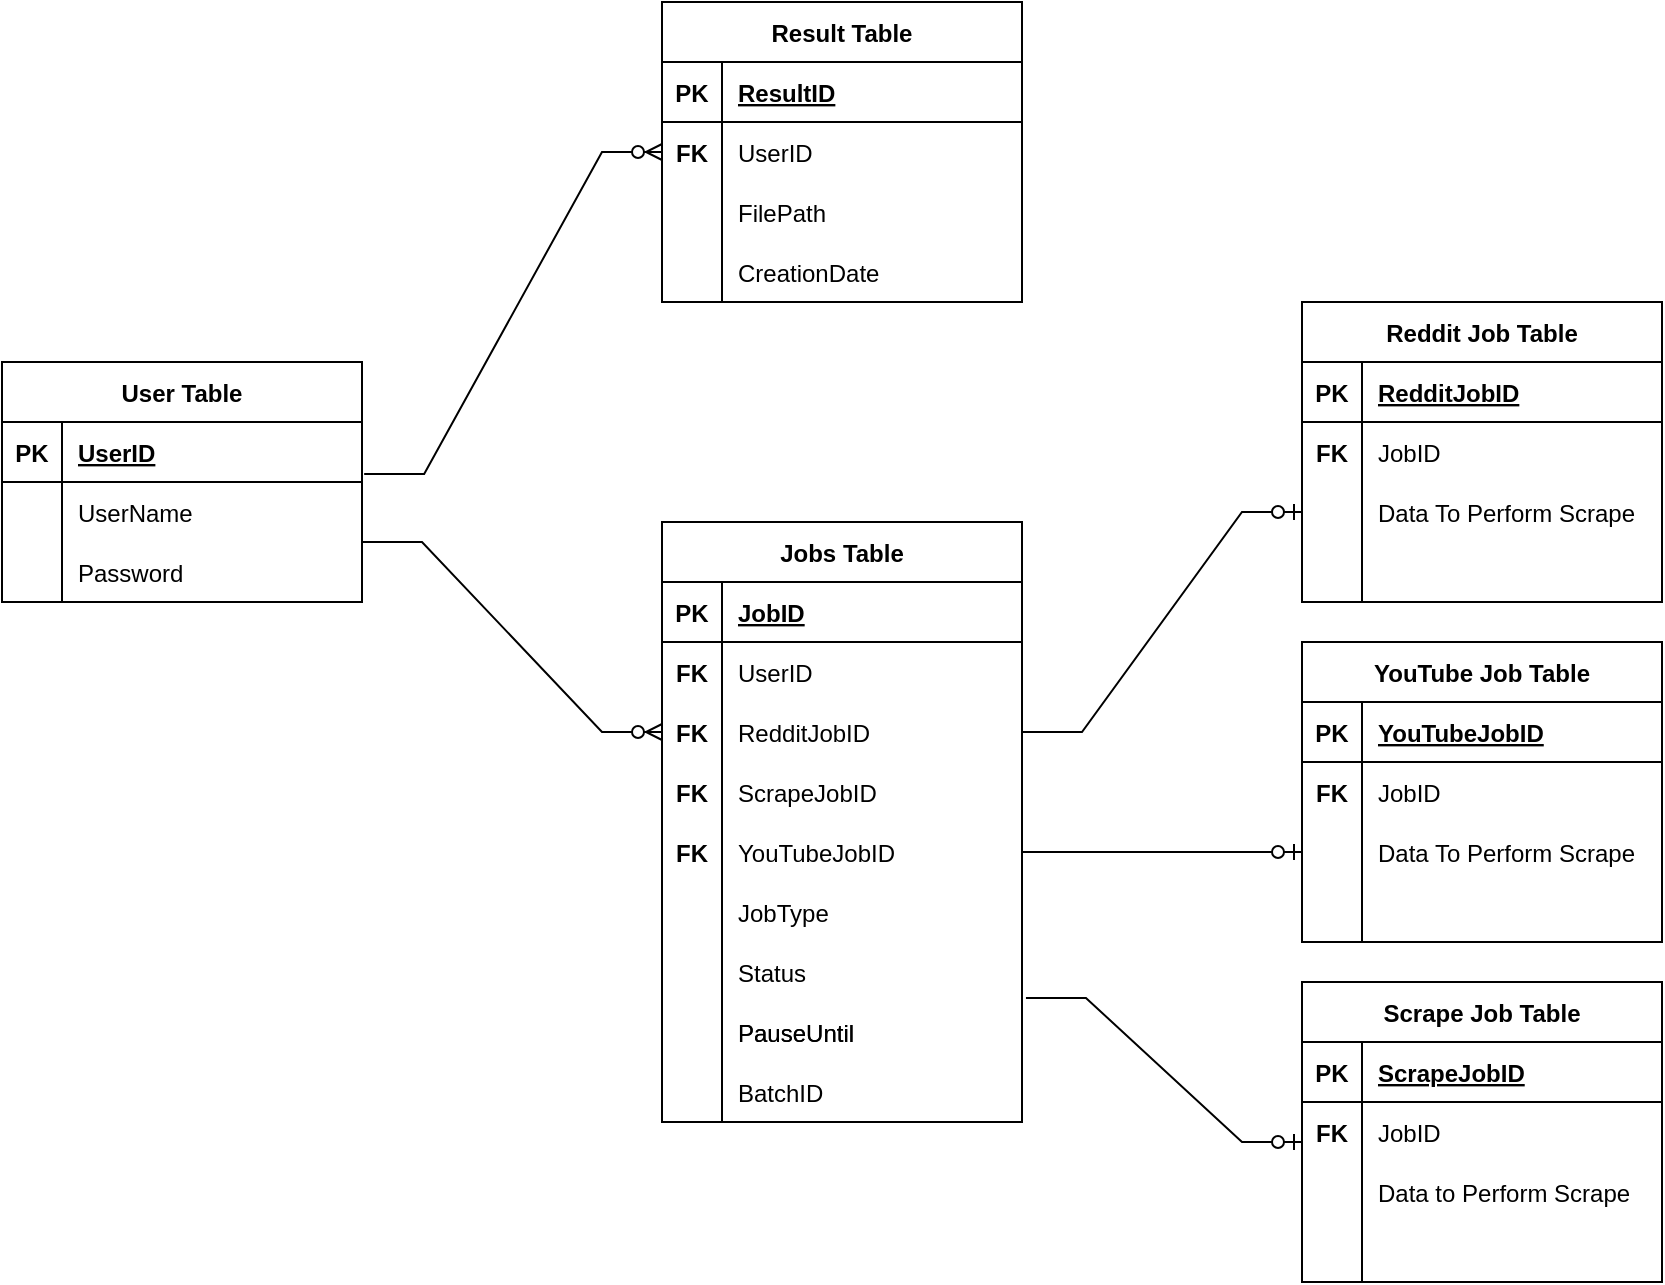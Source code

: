 <mxfile version="20.6.0" type="device"><diagram id="Qc1ZoGal16EFUPumo1kb" name="Page-1"><mxGraphModel dx="1123" dy="661" grid="1" gridSize="10" guides="1" tooltips="1" connect="1" arrows="1" fold="1" page="1" pageScale="1" pageWidth="1700" pageHeight="1100" math="0" shadow="0"><root><mxCell id="0"/><mxCell id="1" parent="0"/><mxCell id="9WS6OhimmbHtiRQy_OR9-1" value="User Table" style="shape=table;startSize=30;container=1;collapsible=1;childLayout=tableLayout;fixedRows=1;rowLines=0;fontStyle=1;align=center;resizeLast=1;" vertex="1" parent="1"><mxGeometry x="80" y="240" width="180" height="120" as="geometry"/></mxCell><mxCell id="9WS6OhimmbHtiRQy_OR9-2" value="" style="shape=tableRow;horizontal=0;startSize=0;swimlaneHead=0;swimlaneBody=0;fillColor=none;collapsible=0;dropTarget=0;points=[[0,0.5],[1,0.5]];portConstraint=eastwest;top=0;left=0;right=0;bottom=1;" vertex="1" parent="9WS6OhimmbHtiRQy_OR9-1"><mxGeometry y="30" width="180" height="30" as="geometry"/></mxCell><mxCell id="9WS6OhimmbHtiRQy_OR9-3" value="PK" style="shape=partialRectangle;connectable=0;fillColor=none;top=0;left=0;bottom=0;right=0;fontStyle=1;overflow=hidden;" vertex="1" parent="9WS6OhimmbHtiRQy_OR9-2"><mxGeometry width="30" height="30" as="geometry"><mxRectangle width="30" height="30" as="alternateBounds"/></mxGeometry></mxCell><mxCell id="9WS6OhimmbHtiRQy_OR9-4" value="UserID" style="shape=partialRectangle;connectable=0;fillColor=none;top=0;left=0;bottom=0;right=0;align=left;spacingLeft=6;fontStyle=5;overflow=hidden;" vertex="1" parent="9WS6OhimmbHtiRQy_OR9-2"><mxGeometry x="30" width="150" height="30" as="geometry"><mxRectangle width="150" height="30" as="alternateBounds"/></mxGeometry></mxCell><mxCell id="9WS6OhimmbHtiRQy_OR9-5" value="" style="shape=tableRow;horizontal=0;startSize=0;swimlaneHead=0;swimlaneBody=0;fillColor=none;collapsible=0;dropTarget=0;points=[[0,0.5],[1,0.5]];portConstraint=eastwest;top=0;left=0;right=0;bottom=0;" vertex="1" parent="9WS6OhimmbHtiRQy_OR9-1"><mxGeometry y="60" width="180" height="30" as="geometry"/></mxCell><mxCell id="9WS6OhimmbHtiRQy_OR9-6" value="" style="shape=partialRectangle;connectable=0;fillColor=none;top=0;left=0;bottom=0;right=0;editable=1;overflow=hidden;" vertex="1" parent="9WS6OhimmbHtiRQy_OR9-5"><mxGeometry width="30" height="30" as="geometry"><mxRectangle width="30" height="30" as="alternateBounds"/></mxGeometry></mxCell><mxCell id="9WS6OhimmbHtiRQy_OR9-7" value="UserName" style="shape=partialRectangle;connectable=0;fillColor=none;top=0;left=0;bottom=0;right=0;align=left;spacingLeft=6;overflow=hidden;" vertex="1" parent="9WS6OhimmbHtiRQy_OR9-5"><mxGeometry x="30" width="150" height="30" as="geometry"><mxRectangle width="150" height="30" as="alternateBounds"/></mxGeometry></mxCell><mxCell id="9WS6OhimmbHtiRQy_OR9-8" value="" style="shape=tableRow;horizontal=0;startSize=0;swimlaneHead=0;swimlaneBody=0;fillColor=none;collapsible=0;dropTarget=0;points=[[0,0.5],[1,0.5]];portConstraint=eastwest;top=0;left=0;right=0;bottom=0;" vertex="1" parent="9WS6OhimmbHtiRQy_OR9-1"><mxGeometry y="90" width="180" height="30" as="geometry"/></mxCell><mxCell id="9WS6OhimmbHtiRQy_OR9-9" value="" style="shape=partialRectangle;connectable=0;fillColor=none;top=0;left=0;bottom=0;right=0;editable=1;overflow=hidden;" vertex="1" parent="9WS6OhimmbHtiRQy_OR9-8"><mxGeometry width="30" height="30" as="geometry"><mxRectangle width="30" height="30" as="alternateBounds"/></mxGeometry></mxCell><mxCell id="9WS6OhimmbHtiRQy_OR9-10" value="Password" style="shape=partialRectangle;connectable=0;fillColor=none;top=0;left=0;bottom=0;right=0;align=left;spacingLeft=6;overflow=hidden;" vertex="1" parent="9WS6OhimmbHtiRQy_OR9-8"><mxGeometry x="30" width="150" height="30" as="geometry"><mxRectangle width="150" height="30" as="alternateBounds"/></mxGeometry></mxCell><mxCell id="9WS6OhimmbHtiRQy_OR9-14" value="Jobs Table" style="shape=table;startSize=30;container=1;collapsible=1;childLayout=tableLayout;fixedRows=1;rowLines=0;fontStyle=1;align=center;resizeLast=1;sketch=0;rounded=0;shadow=0;" vertex="1" parent="1"><mxGeometry x="410" y="320" width="180" height="300" as="geometry"/></mxCell><mxCell id="9WS6OhimmbHtiRQy_OR9-15" value="" style="shape=tableRow;horizontal=0;startSize=0;swimlaneHead=0;swimlaneBody=0;fillColor=none;collapsible=0;dropTarget=0;points=[[0,0.5],[1,0.5]];portConstraint=eastwest;top=0;left=0;right=0;bottom=1;" vertex="1" parent="9WS6OhimmbHtiRQy_OR9-14"><mxGeometry y="30" width="180" height="30" as="geometry"/></mxCell><mxCell id="9WS6OhimmbHtiRQy_OR9-16" value="PK" style="shape=partialRectangle;connectable=0;fillColor=none;top=0;left=0;bottom=0;right=0;fontStyle=1;overflow=hidden;" vertex="1" parent="9WS6OhimmbHtiRQy_OR9-15"><mxGeometry width="30" height="30" as="geometry"><mxRectangle width="30" height="30" as="alternateBounds"/></mxGeometry></mxCell><mxCell id="9WS6OhimmbHtiRQy_OR9-17" value="JobID" style="shape=partialRectangle;connectable=0;fillColor=none;top=0;left=0;bottom=0;right=0;align=left;spacingLeft=6;fontStyle=5;overflow=hidden;" vertex="1" parent="9WS6OhimmbHtiRQy_OR9-15"><mxGeometry x="30" width="150" height="30" as="geometry"><mxRectangle width="150" height="30" as="alternateBounds"/></mxGeometry></mxCell><mxCell id="9WS6OhimmbHtiRQy_OR9-18" value="" style="shape=tableRow;horizontal=0;startSize=0;swimlaneHead=0;swimlaneBody=0;fillColor=none;collapsible=0;dropTarget=0;points=[[0,0.5],[1,0.5]];portConstraint=eastwest;top=0;left=0;right=0;bottom=0;" vertex="1" parent="9WS6OhimmbHtiRQy_OR9-14"><mxGeometry y="60" width="180" height="30" as="geometry"/></mxCell><mxCell id="9WS6OhimmbHtiRQy_OR9-19" value="FK" style="shape=partialRectangle;connectable=0;fillColor=none;top=0;left=0;bottom=0;right=0;editable=1;overflow=hidden;fontStyle=1" vertex="1" parent="9WS6OhimmbHtiRQy_OR9-18"><mxGeometry width="30" height="30" as="geometry"><mxRectangle width="30" height="30" as="alternateBounds"/></mxGeometry></mxCell><mxCell id="9WS6OhimmbHtiRQy_OR9-20" value="UserID" style="shape=partialRectangle;connectable=0;fillColor=none;top=0;left=0;bottom=0;right=0;align=left;spacingLeft=6;overflow=hidden;" vertex="1" parent="9WS6OhimmbHtiRQy_OR9-18"><mxGeometry x="30" width="150" height="30" as="geometry"><mxRectangle width="150" height="30" as="alternateBounds"/></mxGeometry></mxCell><mxCell id="9WS6OhimmbHtiRQy_OR9-21" value="" style="shape=tableRow;horizontal=0;startSize=0;swimlaneHead=0;swimlaneBody=0;fillColor=none;collapsible=0;dropTarget=0;points=[[0,0.5],[1,0.5]];portConstraint=eastwest;top=0;left=0;right=0;bottom=0;" vertex="1" parent="9WS6OhimmbHtiRQy_OR9-14"><mxGeometry y="90" width="180" height="30" as="geometry"/></mxCell><mxCell id="9WS6OhimmbHtiRQy_OR9-22" value="FK" style="shape=partialRectangle;connectable=0;fillColor=none;top=0;left=0;bottom=0;right=0;editable=1;overflow=hidden;fontStyle=1" vertex="1" parent="9WS6OhimmbHtiRQy_OR9-21"><mxGeometry width="30" height="30" as="geometry"><mxRectangle width="30" height="30" as="alternateBounds"/></mxGeometry></mxCell><mxCell id="9WS6OhimmbHtiRQy_OR9-23" value="RedditJobID" style="shape=partialRectangle;connectable=0;fillColor=none;top=0;left=0;bottom=0;right=0;align=left;spacingLeft=6;overflow=hidden;" vertex="1" parent="9WS6OhimmbHtiRQy_OR9-21"><mxGeometry x="30" width="150" height="30" as="geometry"><mxRectangle width="150" height="30" as="alternateBounds"/></mxGeometry></mxCell><mxCell id="9WS6OhimmbHtiRQy_OR9-11" value="" style="shape=tableRow;horizontal=0;startSize=0;swimlaneHead=0;swimlaneBody=0;fillColor=none;collapsible=0;dropTarget=0;points=[[0,0.5],[1,0.5]];portConstraint=eastwest;top=0;left=0;right=0;bottom=0;" vertex="1" parent="9WS6OhimmbHtiRQy_OR9-14"><mxGeometry y="120" width="180" height="30" as="geometry"/></mxCell><mxCell id="9WS6OhimmbHtiRQy_OR9-12" value="FK" style="shape=partialRectangle;connectable=0;fillColor=none;top=0;left=0;bottom=0;right=0;editable=1;overflow=hidden;fontStyle=1" vertex="1" parent="9WS6OhimmbHtiRQy_OR9-11"><mxGeometry width="30" height="30" as="geometry"><mxRectangle width="30" height="30" as="alternateBounds"/></mxGeometry></mxCell><mxCell id="9WS6OhimmbHtiRQy_OR9-13" value="ScrapeJobID" style="shape=partialRectangle;connectable=0;fillColor=none;top=0;left=0;bottom=0;right=0;align=left;spacingLeft=6;overflow=hidden;" vertex="1" parent="9WS6OhimmbHtiRQy_OR9-11"><mxGeometry x="30" width="150" height="30" as="geometry"><mxRectangle width="150" height="30" as="alternateBounds"/></mxGeometry></mxCell><mxCell id="9WS6OhimmbHtiRQy_OR9-24" value="" style="shape=tableRow;horizontal=0;startSize=0;swimlaneHead=0;swimlaneBody=0;fillColor=none;collapsible=0;dropTarget=0;points=[[0,0.5],[1,0.5]];portConstraint=eastwest;top=0;left=0;right=0;bottom=0;" vertex="1" parent="9WS6OhimmbHtiRQy_OR9-14"><mxGeometry y="150" width="180" height="30" as="geometry"/></mxCell><mxCell id="9WS6OhimmbHtiRQy_OR9-25" value="FK" style="shape=partialRectangle;connectable=0;fillColor=none;top=0;left=0;bottom=0;right=0;editable=1;overflow=hidden;fontStyle=1" vertex="1" parent="9WS6OhimmbHtiRQy_OR9-24"><mxGeometry width="30" height="30" as="geometry"><mxRectangle width="30" height="30" as="alternateBounds"/></mxGeometry></mxCell><mxCell id="9WS6OhimmbHtiRQy_OR9-26" value="YouTubeJobID" style="shape=partialRectangle;connectable=0;fillColor=none;top=0;left=0;bottom=0;right=0;align=left;spacingLeft=6;overflow=hidden;" vertex="1" parent="9WS6OhimmbHtiRQy_OR9-24"><mxGeometry x="30" width="150" height="30" as="geometry"><mxRectangle width="150" height="30" as="alternateBounds"/></mxGeometry></mxCell><mxCell id="9WS6OhimmbHtiRQy_OR9-34" value="" style="shape=tableRow;horizontal=0;startSize=0;swimlaneHead=0;swimlaneBody=0;fillColor=none;collapsible=0;dropTarget=0;points=[[0,0.5],[1,0.5]];portConstraint=eastwest;top=0;left=0;right=0;bottom=0;" vertex="1" parent="9WS6OhimmbHtiRQy_OR9-14"><mxGeometry y="180" width="180" height="30" as="geometry"/></mxCell><mxCell id="9WS6OhimmbHtiRQy_OR9-35" value="" style="shape=partialRectangle;connectable=0;fillColor=none;top=0;left=0;bottom=0;right=0;editable=1;overflow=hidden;" vertex="1" parent="9WS6OhimmbHtiRQy_OR9-34"><mxGeometry width="30" height="30" as="geometry"><mxRectangle width="30" height="30" as="alternateBounds"/></mxGeometry></mxCell><mxCell id="9WS6OhimmbHtiRQy_OR9-36" value="JobType" style="shape=partialRectangle;connectable=0;fillColor=none;top=0;left=0;bottom=0;right=0;align=left;spacingLeft=6;overflow=hidden;" vertex="1" parent="9WS6OhimmbHtiRQy_OR9-34"><mxGeometry x="30" width="150" height="30" as="geometry"><mxRectangle width="150" height="30" as="alternateBounds"/></mxGeometry></mxCell><mxCell id="9WS6OhimmbHtiRQy_OR9-37" value="" style="shape=tableRow;horizontal=0;startSize=0;swimlaneHead=0;swimlaneBody=0;fillColor=none;collapsible=0;dropTarget=0;points=[[0,0.5],[1,0.5]];portConstraint=eastwest;top=0;left=0;right=0;bottom=0;" vertex="1" parent="9WS6OhimmbHtiRQy_OR9-14"><mxGeometry y="210" width="180" height="30" as="geometry"/></mxCell><mxCell id="9WS6OhimmbHtiRQy_OR9-38" value="" style="shape=partialRectangle;connectable=0;fillColor=none;top=0;left=0;bottom=0;right=0;editable=1;overflow=hidden;" vertex="1" parent="9WS6OhimmbHtiRQy_OR9-37"><mxGeometry width="30" height="30" as="geometry"><mxRectangle width="30" height="30" as="alternateBounds"/></mxGeometry></mxCell><mxCell id="9WS6OhimmbHtiRQy_OR9-39" value="Status" style="shape=partialRectangle;connectable=0;fillColor=none;top=0;left=0;bottom=0;right=0;align=left;spacingLeft=6;overflow=hidden;" vertex="1" parent="9WS6OhimmbHtiRQy_OR9-37"><mxGeometry x="30" width="150" height="30" as="geometry"><mxRectangle width="150" height="30" as="alternateBounds"/></mxGeometry></mxCell><mxCell id="9WS6OhimmbHtiRQy_OR9-31" value="" style="shape=tableRow;horizontal=0;startSize=0;swimlaneHead=0;swimlaneBody=0;fillColor=none;collapsible=0;dropTarget=0;points=[[0,0.5],[1,0.5]];portConstraint=eastwest;top=0;left=0;right=0;bottom=0;" vertex="1" parent="9WS6OhimmbHtiRQy_OR9-14"><mxGeometry y="240" width="180" height="30" as="geometry"/></mxCell><mxCell id="9WS6OhimmbHtiRQy_OR9-32" value="" style="shape=partialRectangle;connectable=0;fillColor=none;top=0;left=0;bottom=0;right=0;editable=1;overflow=hidden;" vertex="1" parent="9WS6OhimmbHtiRQy_OR9-31"><mxGeometry width="30" height="30" as="geometry"><mxRectangle width="30" height="30" as="alternateBounds"/></mxGeometry></mxCell><mxCell id="9WS6OhimmbHtiRQy_OR9-33" value="PauseUntil" style="shape=partialRectangle;connectable=0;fillColor=none;top=0;left=0;bottom=0;right=0;align=left;spacingLeft=6;overflow=hidden;" vertex="1" parent="9WS6OhimmbHtiRQy_OR9-31"><mxGeometry x="30" width="150" height="30" as="geometry"><mxRectangle width="150" height="30" as="alternateBounds"/></mxGeometry></mxCell><mxCell id="9WS6OhimmbHtiRQy_OR9-137" value="" style="shape=tableRow;horizontal=0;startSize=0;swimlaneHead=0;swimlaneBody=0;fillColor=none;collapsible=0;dropTarget=0;points=[[0,0.5],[1,0.5]];portConstraint=eastwest;top=0;left=0;right=0;bottom=0;" vertex="1" parent="9WS6OhimmbHtiRQy_OR9-14"><mxGeometry y="270" width="180" height="30" as="geometry"/></mxCell><mxCell id="9WS6OhimmbHtiRQy_OR9-138" value="" style="shape=partialRectangle;connectable=0;fillColor=none;top=0;left=0;bottom=0;right=0;editable=1;overflow=hidden;" vertex="1" parent="9WS6OhimmbHtiRQy_OR9-137"><mxGeometry width="30" height="30" as="geometry"><mxRectangle width="30" height="30" as="alternateBounds"/></mxGeometry></mxCell><mxCell id="9WS6OhimmbHtiRQy_OR9-139" value="BatchID" style="shape=partialRectangle;connectable=0;fillColor=none;top=0;left=0;bottom=0;right=0;align=left;spacingLeft=6;overflow=hidden;" vertex="1" parent="9WS6OhimmbHtiRQy_OR9-137"><mxGeometry x="30" width="150" height="30" as="geometry"><mxRectangle width="150" height="30" as="alternateBounds"/></mxGeometry></mxCell><mxCell id="9WS6OhimmbHtiRQy_OR9-40" value="Reddit Job Table" style="shape=table;startSize=30;container=1;collapsible=1;childLayout=tableLayout;fixedRows=1;rowLines=0;fontStyle=1;align=center;resizeLast=1;" vertex="1" parent="1"><mxGeometry x="730" y="210" width="180" height="150" as="geometry"/></mxCell><mxCell id="9WS6OhimmbHtiRQy_OR9-41" value="" style="shape=tableRow;horizontal=0;startSize=0;swimlaneHead=0;swimlaneBody=0;fillColor=none;collapsible=0;dropTarget=0;points=[[0,0.5],[1,0.5]];portConstraint=eastwest;top=0;left=0;right=0;bottom=1;" vertex="1" parent="9WS6OhimmbHtiRQy_OR9-40"><mxGeometry y="30" width="180" height="30" as="geometry"/></mxCell><mxCell id="9WS6OhimmbHtiRQy_OR9-42" value="PK" style="shape=partialRectangle;connectable=0;fillColor=none;top=0;left=0;bottom=0;right=0;fontStyle=1;overflow=hidden;" vertex="1" parent="9WS6OhimmbHtiRQy_OR9-41"><mxGeometry width="30" height="30" as="geometry"><mxRectangle width="30" height="30" as="alternateBounds"/></mxGeometry></mxCell><mxCell id="9WS6OhimmbHtiRQy_OR9-43" value="RedditJobID" style="shape=partialRectangle;connectable=0;fillColor=none;top=0;left=0;bottom=0;right=0;align=left;spacingLeft=6;fontStyle=5;overflow=hidden;" vertex="1" parent="9WS6OhimmbHtiRQy_OR9-41"><mxGeometry x="30" width="150" height="30" as="geometry"><mxRectangle width="150" height="30" as="alternateBounds"/></mxGeometry></mxCell><mxCell id="9WS6OhimmbHtiRQy_OR9-44" value="" style="shape=tableRow;horizontal=0;startSize=0;swimlaneHead=0;swimlaneBody=0;fillColor=none;collapsible=0;dropTarget=0;points=[[0,0.5],[1,0.5]];portConstraint=eastwest;top=0;left=0;right=0;bottom=0;" vertex="1" parent="9WS6OhimmbHtiRQy_OR9-40"><mxGeometry y="60" width="180" height="30" as="geometry"/></mxCell><mxCell id="9WS6OhimmbHtiRQy_OR9-45" value="FK" style="shape=partialRectangle;connectable=0;fillColor=none;top=0;left=0;bottom=0;right=0;editable=1;overflow=hidden;fontStyle=1" vertex="1" parent="9WS6OhimmbHtiRQy_OR9-44"><mxGeometry width="30" height="30" as="geometry"><mxRectangle width="30" height="30" as="alternateBounds"/></mxGeometry></mxCell><mxCell id="9WS6OhimmbHtiRQy_OR9-46" value="JobID" style="shape=partialRectangle;connectable=0;fillColor=none;top=0;left=0;bottom=0;right=0;align=left;spacingLeft=6;overflow=hidden;" vertex="1" parent="9WS6OhimmbHtiRQy_OR9-44"><mxGeometry x="30" width="150" height="30" as="geometry"><mxRectangle width="150" height="30" as="alternateBounds"/></mxGeometry></mxCell><mxCell id="9WS6OhimmbHtiRQy_OR9-47" value="" style="shape=tableRow;horizontal=0;startSize=0;swimlaneHead=0;swimlaneBody=0;fillColor=none;collapsible=0;dropTarget=0;points=[[0,0.5],[1,0.5]];portConstraint=eastwest;top=0;left=0;right=0;bottom=0;" vertex="1" parent="9WS6OhimmbHtiRQy_OR9-40"><mxGeometry y="90" width="180" height="30" as="geometry"/></mxCell><mxCell id="9WS6OhimmbHtiRQy_OR9-48" value="" style="shape=partialRectangle;connectable=0;fillColor=none;top=0;left=0;bottom=0;right=0;editable=1;overflow=hidden;" vertex="1" parent="9WS6OhimmbHtiRQy_OR9-47"><mxGeometry width="30" height="30" as="geometry"><mxRectangle width="30" height="30" as="alternateBounds"/></mxGeometry></mxCell><mxCell id="9WS6OhimmbHtiRQy_OR9-49" value="Data To Perform Scrape" style="shape=partialRectangle;connectable=0;fillColor=none;top=0;left=0;bottom=0;right=0;align=left;spacingLeft=6;overflow=hidden;" vertex="1" parent="9WS6OhimmbHtiRQy_OR9-47"><mxGeometry x="30" width="150" height="30" as="geometry"><mxRectangle width="150" height="30" as="alternateBounds"/></mxGeometry></mxCell><mxCell id="9WS6OhimmbHtiRQy_OR9-50" value="" style="shape=tableRow;horizontal=0;startSize=0;swimlaneHead=0;swimlaneBody=0;fillColor=none;collapsible=0;dropTarget=0;points=[[0,0.5],[1,0.5]];portConstraint=eastwest;top=0;left=0;right=0;bottom=0;" vertex="1" parent="9WS6OhimmbHtiRQy_OR9-40"><mxGeometry y="120" width="180" height="30" as="geometry"/></mxCell><mxCell id="9WS6OhimmbHtiRQy_OR9-51" value="" style="shape=partialRectangle;connectable=0;fillColor=none;top=0;left=0;bottom=0;right=0;editable=1;overflow=hidden;" vertex="1" parent="9WS6OhimmbHtiRQy_OR9-50"><mxGeometry width="30" height="30" as="geometry"><mxRectangle width="30" height="30" as="alternateBounds"/></mxGeometry></mxCell><mxCell id="9WS6OhimmbHtiRQy_OR9-52" value="" style="shape=partialRectangle;connectable=0;fillColor=none;top=0;left=0;bottom=0;right=0;align=left;spacingLeft=6;overflow=hidden;" vertex="1" parent="9WS6OhimmbHtiRQy_OR9-50"><mxGeometry x="30" width="150" height="30" as="geometry"><mxRectangle width="150" height="30" as="alternateBounds"/></mxGeometry></mxCell><mxCell id="9WS6OhimmbHtiRQy_OR9-53" value="YouTube Job Table" style="shape=table;startSize=30;container=1;collapsible=1;childLayout=tableLayout;fixedRows=1;rowLines=0;fontStyle=1;align=center;resizeLast=1;" vertex="1" parent="1"><mxGeometry x="730" y="380" width="180" height="150" as="geometry"/></mxCell><mxCell id="9WS6OhimmbHtiRQy_OR9-54" value="" style="shape=tableRow;horizontal=0;startSize=0;swimlaneHead=0;swimlaneBody=0;fillColor=none;collapsible=0;dropTarget=0;points=[[0,0.5],[1,0.5]];portConstraint=eastwest;top=0;left=0;right=0;bottom=1;" vertex="1" parent="9WS6OhimmbHtiRQy_OR9-53"><mxGeometry y="30" width="180" height="30" as="geometry"/></mxCell><mxCell id="9WS6OhimmbHtiRQy_OR9-55" value="PK" style="shape=partialRectangle;connectable=0;fillColor=none;top=0;left=0;bottom=0;right=0;fontStyle=1;overflow=hidden;" vertex="1" parent="9WS6OhimmbHtiRQy_OR9-54"><mxGeometry width="30" height="30" as="geometry"><mxRectangle width="30" height="30" as="alternateBounds"/></mxGeometry></mxCell><mxCell id="9WS6OhimmbHtiRQy_OR9-56" value="YouTubeJobID" style="shape=partialRectangle;connectable=0;fillColor=none;top=0;left=0;bottom=0;right=0;align=left;spacingLeft=6;fontStyle=5;overflow=hidden;" vertex="1" parent="9WS6OhimmbHtiRQy_OR9-54"><mxGeometry x="30" width="150" height="30" as="geometry"><mxRectangle width="150" height="30" as="alternateBounds"/></mxGeometry></mxCell><mxCell id="9WS6OhimmbHtiRQy_OR9-57" value="" style="shape=tableRow;horizontal=0;startSize=0;swimlaneHead=0;swimlaneBody=0;fillColor=none;collapsible=0;dropTarget=0;points=[[0,0.5],[1,0.5]];portConstraint=eastwest;top=0;left=0;right=0;bottom=0;" vertex="1" parent="9WS6OhimmbHtiRQy_OR9-53"><mxGeometry y="60" width="180" height="30" as="geometry"/></mxCell><mxCell id="9WS6OhimmbHtiRQy_OR9-58" value="FK" style="shape=partialRectangle;connectable=0;fillColor=none;top=0;left=0;bottom=0;right=0;editable=1;overflow=hidden;fontStyle=1" vertex="1" parent="9WS6OhimmbHtiRQy_OR9-57"><mxGeometry width="30" height="30" as="geometry"><mxRectangle width="30" height="30" as="alternateBounds"/></mxGeometry></mxCell><mxCell id="9WS6OhimmbHtiRQy_OR9-59" value="JobID" style="shape=partialRectangle;connectable=0;fillColor=none;top=0;left=0;bottom=0;right=0;align=left;spacingLeft=6;overflow=hidden;" vertex="1" parent="9WS6OhimmbHtiRQy_OR9-57"><mxGeometry x="30" width="150" height="30" as="geometry"><mxRectangle width="150" height="30" as="alternateBounds"/></mxGeometry></mxCell><mxCell id="9WS6OhimmbHtiRQy_OR9-60" value="" style="shape=tableRow;horizontal=0;startSize=0;swimlaneHead=0;swimlaneBody=0;fillColor=none;collapsible=0;dropTarget=0;points=[[0,0.5],[1,0.5]];portConstraint=eastwest;top=0;left=0;right=0;bottom=0;" vertex="1" parent="9WS6OhimmbHtiRQy_OR9-53"><mxGeometry y="90" width="180" height="30" as="geometry"/></mxCell><mxCell id="9WS6OhimmbHtiRQy_OR9-61" value="" style="shape=partialRectangle;connectable=0;fillColor=none;top=0;left=0;bottom=0;right=0;editable=1;overflow=hidden;" vertex="1" parent="9WS6OhimmbHtiRQy_OR9-60"><mxGeometry width="30" height="30" as="geometry"><mxRectangle width="30" height="30" as="alternateBounds"/></mxGeometry></mxCell><mxCell id="9WS6OhimmbHtiRQy_OR9-62" value="Data To Perform Scrape" style="shape=partialRectangle;connectable=0;fillColor=none;top=0;left=0;bottom=0;right=0;align=left;spacingLeft=6;overflow=hidden;" vertex="1" parent="9WS6OhimmbHtiRQy_OR9-60"><mxGeometry x="30" width="150" height="30" as="geometry"><mxRectangle width="150" height="30" as="alternateBounds"/></mxGeometry></mxCell><mxCell id="9WS6OhimmbHtiRQy_OR9-63" value="" style="shape=tableRow;horizontal=0;startSize=0;swimlaneHead=0;swimlaneBody=0;fillColor=none;collapsible=0;dropTarget=0;points=[[0,0.5],[1,0.5]];portConstraint=eastwest;top=0;left=0;right=0;bottom=0;" vertex="1" parent="9WS6OhimmbHtiRQy_OR9-53"><mxGeometry y="120" width="180" height="30" as="geometry"/></mxCell><mxCell id="9WS6OhimmbHtiRQy_OR9-64" value="" style="shape=partialRectangle;connectable=0;fillColor=none;top=0;left=0;bottom=0;right=0;editable=1;overflow=hidden;" vertex="1" parent="9WS6OhimmbHtiRQy_OR9-63"><mxGeometry width="30" height="30" as="geometry"><mxRectangle width="30" height="30" as="alternateBounds"/></mxGeometry></mxCell><mxCell id="9WS6OhimmbHtiRQy_OR9-65" value="" style="shape=partialRectangle;connectable=0;fillColor=none;top=0;left=0;bottom=0;right=0;align=left;spacingLeft=6;overflow=hidden;" vertex="1" parent="9WS6OhimmbHtiRQy_OR9-63"><mxGeometry x="30" width="150" height="30" as="geometry"><mxRectangle width="150" height="30" as="alternateBounds"/></mxGeometry></mxCell><mxCell id="9WS6OhimmbHtiRQy_OR9-66" value="Scrape Job Table" style="shape=table;startSize=30;container=1;collapsible=1;childLayout=tableLayout;fixedRows=1;rowLines=0;fontStyle=1;align=center;resizeLast=1;" vertex="1" parent="1"><mxGeometry x="730" y="550" width="180" height="150" as="geometry"/></mxCell><mxCell id="9WS6OhimmbHtiRQy_OR9-67" value="" style="shape=tableRow;horizontal=0;startSize=0;swimlaneHead=0;swimlaneBody=0;fillColor=none;collapsible=0;dropTarget=0;points=[[0,0.5],[1,0.5]];portConstraint=eastwest;top=0;left=0;right=0;bottom=1;" vertex="1" parent="9WS6OhimmbHtiRQy_OR9-66"><mxGeometry y="30" width="180" height="30" as="geometry"/></mxCell><mxCell id="9WS6OhimmbHtiRQy_OR9-68" value="PK" style="shape=partialRectangle;connectable=0;fillColor=none;top=0;left=0;bottom=0;right=0;fontStyle=1;overflow=hidden;" vertex="1" parent="9WS6OhimmbHtiRQy_OR9-67"><mxGeometry width="30" height="30" as="geometry"><mxRectangle width="30" height="30" as="alternateBounds"/></mxGeometry></mxCell><mxCell id="9WS6OhimmbHtiRQy_OR9-69" value="ScrapeJobID" style="shape=partialRectangle;connectable=0;fillColor=none;top=0;left=0;bottom=0;right=0;align=left;spacingLeft=6;fontStyle=5;overflow=hidden;" vertex="1" parent="9WS6OhimmbHtiRQy_OR9-67"><mxGeometry x="30" width="150" height="30" as="geometry"><mxRectangle width="150" height="30" as="alternateBounds"/></mxGeometry></mxCell><mxCell id="9WS6OhimmbHtiRQy_OR9-70" value="" style="shape=tableRow;horizontal=0;startSize=0;swimlaneHead=0;swimlaneBody=0;fillColor=none;collapsible=0;dropTarget=0;points=[[0,0.5],[1,0.5]];portConstraint=eastwest;top=0;left=0;right=0;bottom=0;" vertex="1" parent="9WS6OhimmbHtiRQy_OR9-66"><mxGeometry y="60" width="180" height="30" as="geometry"/></mxCell><mxCell id="9WS6OhimmbHtiRQy_OR9-71" value="FK" style="shape=partialRectangle;connectable=0;fillColor=none;top=0;left=0;bottom=0;right=0;editable=1;overflow=hidden;fontStyle=1" vertex="1" parent="9WS6OhimmbHtiRQy_OR9-70"><mxGeometry width="30" height="30" as="geometry"><mxRectangle width="30" height="30" as="alternateBounds"/></mxGeometry></mxCell><mxCell id="9WS6OhimmbHtiRQy_OR9-72" value="JobID" style="shape=partialRectangle;connectable=0;fillColor=none;top=0;left=0;bottom=0;right=0;align=left;spacingLeft=6;overflow=hidden;" vertex="1" parent="9WS6OhimmbHtiRQy_OR9-70"><mxGeometry x="30" width="150" height="30" as="geometry"><mxRectangle width="150" height="30" as="alternateBounds"/></mxGeometry></mxCell><mxCell id="9WS6OhimmbHtiRQy_OR9-73" value="" style="shape=tableRow;horizontal=0;startSize=0;swimlaneHead=0;swimlaneBody=0;fillColor=none;collapsible=0;dropTarget=0;points=[[0,0.5],[1,0.5]];portConstraint=eastwest;top=0;left=0;right=0;bottom=0;" vertex="1" parent="9WS6OhimmbHtiRQy_OR9-66"><mxGeometry y="90" width="180" height="30" as="geometry"/></mxCell><mxCell id="9WS6OhimmbHtiRQy_OR9-74" value="" style="shape=partialRectangle;connectable=0;fillColor=none;top=0;left=0;bottom=0;right=0;editable=1;overflow=hidden;" vertex="1" parent="9WS6OhimmbHtiRQy_OR9-73"><mxGeometry width="30" height="30" as="geometry"><mxRectangle width="30" height="30" as="alternateBounds"/></mxGeometry></mxCell><mxCell id="9WS6OhimmbHtiRQy_OR9-75" value="Data to Perform Scrape" style="shape=partialRectangle;connectable=0;fillColor=none;top=0;left=0;bottom=0;right=0;align=left;spacingLeft=6;overflow=hidden;" vertex="1" parent="9WS6OhimmbHtiRQy_OR9-73"><mxGeometry x="30" width="150" height="30" as="geometry"><mxRectangle width="150" height="30" as="alternateBounds"/></mxGeometry></mxCell><mxCell id="9WS6OhimmbHtiRQy_OR9-76" value="" style="shape=tableRow;horizontal=0;startSize=0;swimlaneHead=0;swimlaneBody=0;fillColor=none;collapsible=0;dropTarget=0;points=[[0,0.5],[1,0.5]];portConstraint=eastwest;top=0;left=0;right=0;bottom=0;" vertex="1" parent="9WS6OhimmbHtiRQy_OR9-66"><mxGeometry y="120" width="180" height="30" as="geometry"/></mxCell><mxCell id="9WS6OhimmbHtiRQy_OR9-77" value="" style="shape=partialRectangle;connectable=0;fillColor=none;top=0;left=0;bottom=0;right=0;editable=1;overflow=hidden;" vertex="1" parent="9WS6OhimmbHtiRQy_OR9-76"><mxGeometry width="30" height="30" as="geometry"><mxRectangle width="30" height="30" as="alternateBounds"/></mxGeometry></mxCell><mxCell id="9WS6OhimmbHtiRQy_OR9-78" value="" style="shape=partialRectangle;connectable=0;fillColor=none;top=0;left=0;bottom=0;right=0;align=left;spacingLeft=6;overflow=hidden;" vertex="1" parent="9WS6OhimmbHtiRQy_OR9-76"><mxGeometry x="30" width="150" height="30" as="geometry"><mxRectangle width="150" height="30" as="alternateBounds"/></mxGeometry></mxCell><mxCell id="9WS6OhimmbHtiRQy_OR9-112" value="Result Table" style="shape=table;startSize=30;container=1;collapsible=1;childLayout=tableLayout;fixedRows=1;rowLines=0;fontStyle=1;align=center;resizeLast=1;" vertex="1" parent="1"><mxGeometry x="410" y="60" width="180" height="150" as="geometry"/></mxCell><mxCell id="9WS6OhimmbHtiRQy_OR9-113" value="" style="shape=tableRow;horizontal=0;startSize=0;swimlaneHead=0;swimlaneBody=0;fillColor=none;collapsible=0;dropTarget=0;points=[[0,0.5],[1,0.5]];portConstraint=eastwest;top=0;left=0;right=0;bottom=1;" vertex="1" parent="9WS6OhimmbHtiRQy_OR9-112"><mxGeometry y="30" width="180" height="30" as="geometry"/></mxCell><mxCell id="9WS6OhimmbHtiRQy_OR9-114" value="PK" style="shape=partialRectangle;connectable=0;fillColor=none;top=0;left=0;bottom=0;right=0;fontStyle=1;overflow=hidden;" vertex="1" parent="9WS6OhimmbHtiRQy_OR9-113"><mxGeometry width="30" height="30" as="geometry"><mxRectangle width="30" height="30" as="alternateBounds"/></mxGeometry></mxCell><mxCell id="9WS6OhimmbHtiRQy_OR9-115" value="ResultID" style="shape=partialRectangle;connectable=0;fillColor=none;top=0;left=0;bottom=0;right=0;align=left;spacingLeft=6;fontStyle=5;overflow=hidden;" vertex="1" parent="9WS6OhimmbHtiRQy_OR9-113"><mxGeometry x="30" width="150" height="30" as="geometry"><mxRectangle width="150" height="30" as="alternateBounds"/></mxGeometry></mxCell><mxCell id="9WS6OhimmbHtiRQy_OR9-116" value="" style="shape=tableRow;horizontal=0;startSize=0;swimlaneHead=0;swimlaneBody=0;fillColor=none;collapsible=0;dropTarget=0;points=[[0,0.5],[1,0.5]];portConstraint=eastwest;top=0;left=0;right=0;bottom=0;" vertex="1" parent="9WS6OhimmbHtiRQy_OR9-112"><mxGeometry y="60" width="180" height="30" as="geometry"/></mxCell><mxCell id="9WS6OhimmbHtiRQy_OR9-117" value="FK" style="shape=partialRectangle;connectable=0;fillColor=none;top=0;left=0;bottom=0;right=0;editable=1;overflow=hidden;fontStyle=1" vertex="1" parent="9WS6OhimmbHtiRQy_OR9-116"><mxGeometry width="30" height="30" as="geometry"><mxRectangle width="30" height="30" as="alternateBounds"/></mxGeometry></mxCell><mxCell id="9WS6OhimmbHtiRQy_OR9-118" value="UserID" style="shape=partialRectangle;connectable=0;fillColor=none;top=0;left=0;bottom=0;right=0;align=left;spacingLeft=6;overflow=hidden;" vertex="1" parent="9WS6OhimmbHtiRQy_OR9-116"><mxGeometry x="30" width="150" height="30" as="geometry"><mxRectangle width="150" height="30" as="alternateBounds"/></mxGeometry></mxCell><mxCell id="9WS6OhimmbHtiRQy_OR9-119" value="" style="shape=tableRow;horizontal=0;startSize=0;swimlaneHead=0;swimlaneBody=0;fillColor=none;collapsible=0;dropTarget=0;points=[[0,0.5],[1,0.5]];portConstraint=eastwest;top=0;left=0;right=0;bottom=0;" vertex="1" parent="9WS6OhimmbHtiRQy_OR9-112"><mxGeometry y="90" width="180" height="30" as="geometry"/></mxCell><mxCell id="9WS6OhimmbHtiRQy_OR9-120" value="" style="shape=partialRectangle;connectable=0;fillColor=none;top=0;left=0;bottom=0;right=0;editable=1;overflow=hidden;" vertex="1" parent="9WS6OhimmbHtiRQy_OR9-119"><mxGeometry width="30" height="30" as="geometry"><mxRectangle width="30" height="30" as="alternateBounds"/></mxGeometry></mxCell><mxCell id="9WS6OhimmbHtiRQy_OR9-121" value="FilePath" style="shape=partialRectangle;connectable=0;fillColor=none;top=0;left=0;bottom=0;right=0;align=left;spacingLeft=6;overflow=hidden;" vertex="1" parent="9WS6OhimmbHtiRQy_OR9-119"><mxGeometry x="30" width="150" height="30" as="geometry"><mxRectangle width="150" height="30" as="alternateBounds"/></mxGeometry></mxCell><mxCell id="9WS6OhimmbHtiRQy_OR9-122" value="" style="shape=tableRow;horizontal=0;startSize=0;swimlaneHead=0;swimlaneBody=0;fillColor=none;collapsible=0;dropTarget=0;points=[[0,0.5],[1,0.5]];portConstraint=eastwest;top=0;left=0;right=0;bottom=0;" vertex="1" parent="9WS6OhimmbHtiRQy_OR9-112"><mxGeometry y="120" width="180" height="30" as="geometry"/></mxCell><mxCell id="9WS6OhimmbHtiRQy_OR9-123" value="" style="shape=partialRectangle;connectable=0;fillColor=none;top=0;left=0;bottom=0;right=0;editable=1;overflow=hidden;" vertex="1" parent="9WS6OhimmbHtiRQy_OR9-122"><mxGeometry width="30" height="30" as="geometry"><mxRectangle width="30" height="30" as="alternateBounds"/></mxGeometry></mxCell><mxCell id="9WS6OhimmbHtiRQy_OR9-124" value="CreationDate" style="shape=partialRectangle;connectable=0;fillColor=none;top=0;left=0;bottom=0;right=0;align=left;spacingLeft=6;overflow=hidden;" vertex="1" parent="9WS6OhimmbHtiRQy_OR9-122"><mxGeometry x="30" width="150" height="30" as="geometry"><mxRectangle width="150" height="30" as="alternateBounds"/></mxGeometry></mxCell><mxCell id="9WS6OhimmbHtiRQy_OR9-129" value="" style="edgeStyle=entityRelationEdgeStyle;fontSize=12;html=1;endArrow=ERzeroToOne;endFill=1;rounded=0;exitX=1.011;exitY=-0.067;exitDx=0;exitDy=0;exitPerimeter=0;" edge="1" parent="1" source="9WS6OhimmbHtiRQy_OR9-31"><mxGeometry width="100" height="100" relative="1" as="geometry"><mxPoint x="260" y="570" as="sourcePoint"/><mxPoint x="730" y="630" as="targetPoint"/></mxGeometry></mxCell><mxCell id="9WS6OhimmbHtiRQy_OR9-130" value="" style="edgeStyle=entityRelationEdgeStyle;fontSize=12;html=1;endArrow=ERzeroToOne;endFill=1;rounded=0;exitX=1;exitY=0.5;exitDx=0;exitDy=0;entryX=0;entryY=0.5;entryDx=0;entryDy=0;" edge="1" parent="1" source="9WS6OhimmbHtiRQy_OR9-24" target="9WS6OhimmbHtiRQy_OR9-60"><mxGeometry width="100" height="100" relative="1" as="geometry"><mxPoint x="670" y="400" as="sourcePoint"/><mxPoint x="730" y="490" as="targetPoint"/></mxGeometry></mxCell><mxCell id="9WS6OhimmbHtiRQy_OR9-131" value="" style="edgeStyle=entityRelationEdgeStyle;fontSize=12;html=1;endArrow=ERzeroToOne;endFill=1;rounded=0;exitX=1;exitY=0.5;exitDx=0;exitDy=0;" edge="1" parent="1" source="9WS6OhimmbHtiRQy_OR9-21" target="9WS6OhimmbHtiRQy_OR9-47"><mxGeometry width="100" height="100" relative="1" as="geometry"><mxPoint x="680" y="510" as="sourcePoint"/><mxPoint x="780" y="410" as="targetPoint"/></mxGeometry></mxCell><mxCell id="9WS6OhimmbHtiRQy_OR9-132" value="" style="edgeStyle=entityRelationEdgeStyle;fontSize=12;html=1;endArrow=ERzeroToMany;endFill=1;rounded=0;exitX=1;exitY=0.75;exitDx=0;exitDy=0;entryX=0;entryY=0.5;entryDx=0;entryDy=0;" edge="1" parent="1" source="9WS6OhimmbHtiRQy_OR9-1" target="9WS6OhimmbHtiRQy_OR9-21"><mxGeometry width="100" height="100" relative="1" as="geometry"><mxPoint x="680" y="510" as="sourcePoint"/><mxPoint x="780" y="410" as="targetPoint"/></mxGeometry></mxCell><mxCell id="9WS6OhimmbHtiRQy_OR9-133" value="" style="edgeStyle=entityRelationEdgeStyle;fontSize=12;html=1;endArrow=ERzeroToMany;endFill=1;rounded=0;exitX=1.006;exitY=0.867;exitDx=0;exitDy=0;exitPerimeter=0;" edge="1" parent="1" source="9WS6OhimmbHtiRQy_OR9-2" target="9WS6OhimmbHtiRQy_OR9-116"><mxGeometry width="100" height="100" relative="1" as="geometry"><mxPoint x="680" y="510" as="sourcePoint"/><mxPoint x="780" y="410" as="targetPoint"/></mxGeometry></mxCell><mxCell id="9WS6OhimmbHtiRQy_OR9-134" value="PauseUntil" style="shape=partialRectangle;connectable=0;fillColor=none;top=0;left=0;bottom=0;right=0;align=left;spacingLeft=6;overflow=hidden;" vertex="1" parent="1"><mxGeometry x="440" y="560" width="150" height="30" as="geometry"><mxRectangle width="150" height="30" as="alternateBounds"/></mxGeometry></mxCell></root></mxGraphModel></diagram></mxfile>